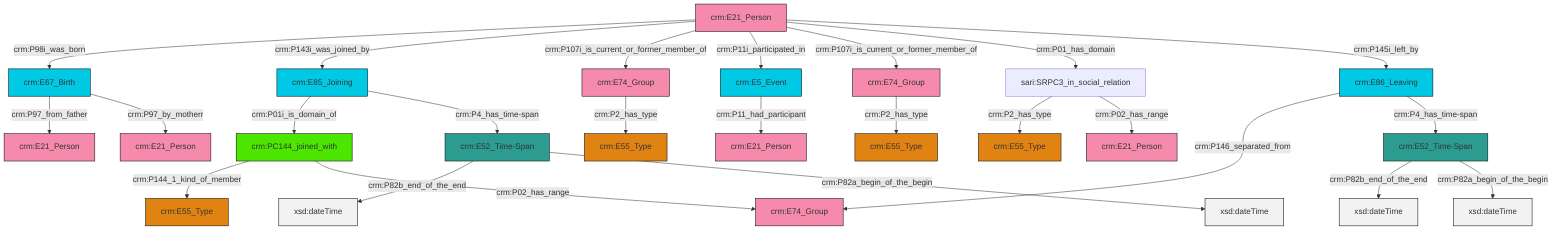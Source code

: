 graph TD
classDef Literal fill:#f2f2f2,stroke:#000000;
classDef CRM_Entity fill:#FFFFFF,stroke:#000000;
classDef Temporal_Entity fill:#00C9E6, stroke:#000000;
classDef Type fill:#E18312, stroke:#000000;
classDef Time-Span fill:#2C9C91, stroke:#000000;
classDef Appellation fill:#FFEB7F, stroke:#000000;
classDef Place fill:#008836, stroke:#000000;
classDef Persistent_Item fill:#B266B2, stroke:#000000;
classDef Conceptual_Object fill:#FFD700, stroke:#000000;
classDef Physical_Thing fill:#D2B48C, stroke:#000000;
classDef Actor fill:#f58aad, stroke:#000000;
classDef PC_Classes fill:#4ce600, stroke:#000000;
classDef Multi fill:#cccccc,stroke:#000000;

6["crm:E21_Person"]:::Actor -->|crm:P98i_was_born| 7["crm:E67_Birth"]:::Temporal_Entity
4["crm:E52_Time-Span"]:::Time-Span -->|crm:P82b_end_of_the_end| 8[xsd:dateTime]:::Literal
15["sari:SRPC3_in_social_relation"]:::Default -->|crm:P2_has_type| 0["crm:E55_Type"]:::Type
16["crm:PC144_joined_with"]:::PC_Classes -->|crm:P144_1_kind_of_member| 17["crm:E55_Type"]:::Type
20["crm:E74_Group"]:::Actor -->|crm:P2_has_type| 9["crm:E55_Type"]:::Type
16["crm:PC144_joined_with"]:::PC_Classes -->|crm:P02_has_range| 21["crm:E74_Group"]:::Actor
6["crm:E21_Person"]:::Actor -->|crm:P143i_was_joined_by| 22["crm:E85_Joining"]:::Temporal_Entity
6["crm:E21_Person"]:::Actor -->|crm:P107i_is_current_or_former_member_of| 20["crm:E74_Group"]:::Actor
6["crm:E21_Person"]:::Actor -->|crm:P11i_participated_in| 2["crm:E5_Event"]:::Temporal_Entity
6["crm:E21_Person"]:::Actor -->|crm:P107i_is_current_or_former_member_of| 11["crm:E74_Group"]:::Actor
4["crm:E52_Time-Span"]:::Time-Span -->|crm:P82a_begin_of_the_begin| 25[xsd:dateTime]:::Literal
22["crm:E85_Joining"]:::Temporal_Entity -->|crm:P01i_is_domain_of| 16["crm:PC144_joined_with"]:::PC_Classes
7["crm:E67_Birth"]:::Temporal_Entity -->|crm:P97_from_father| 18["crm:E21_Person"]:::Actor
22["crm:E85_Joining"]:::Temporal_Entity -->|crm:P4_has_time-span| 28["crm:E52_Time-Span"]:::Time-Span
13["crm:E86_Leaving"]:::Temporal_Entity -->|crm:P146_separated_from| 21["crm:E74_Group"]:::Actor
15["sari:SRPC3_in_social_relation"]:::Default -->|crm:P02_has_range| 29["crm:E21_Person"]:::Actor
11["crm:E74_Group"]:::Actor -->|crm:P2_has_type| 26["crm:E55_Type"]:::Type
6["crm:E21_Person"]:::Actor -->|crm:P01_has_domain| 15["sari:SRPC3_in_social_relation"]:::Default
13["crm:E86_Leaving"]:::Temporal_Entity -->|crm:P4_has_time-span| 4["crm:E52_Time-Span"]:::Time-Span
6["crm:E21_Person"]:::Actor -->|crm:P145i_left_by| 13["crm:E86_Leaving"]:::Temporal_Entity
28["crm:E52_Time-Span"]:::Time-Span -->|crm:P82b_end_of_the_end| 40[xsd:dateTime]:::Literal
7["crm:E67_Birth"]:::Temporal_Entity -->|crm:P97_by_motherr| 34["crm:E21_Person"]:::Actor
28["crm:E52_Time-Span"]:::Time-Span -->|crm:P82a_begin_of_the_begin| 43[xsd:dateTime]:::Literal
2["crm:E5_Event"]:::Temporal_Entity -->|crm:P11_had_participant| 45["crm:E21_Person"]:::Actor
